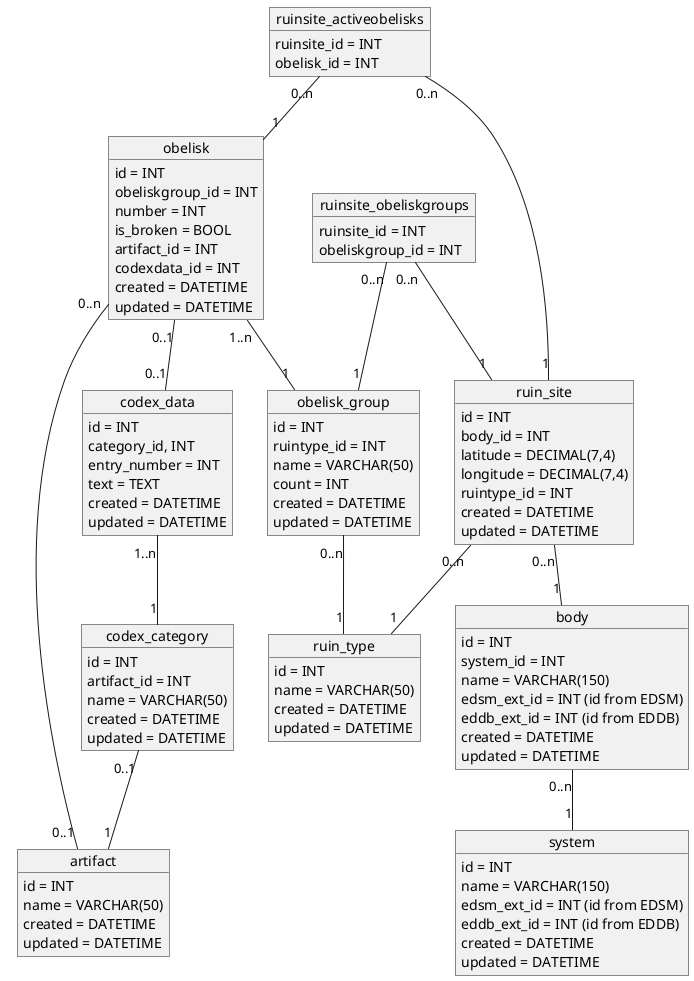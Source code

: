 @startuml

object artifact
artifact : id = INT
artifact : name = VARCHAR(50)
artifact : created = DATETIME
artifact : updated = DATETIME


object codex_category
codex_category : id = INT
codex_category : artifact_id = INT
codex_category : name = VARCHAR(50)
codex_category : created = DATETIME
codex_category : updated = DATETIME

codex_category "0..1" -- "1" artifact


object codex_data
codex_data : id = INT
codex_data : category_id, INT
codex_data : entry_number = INT
codex_data : text = TEXT
codex_data : created = DATETIME
codex_data : updated = DATETIME

codex_data "1..n" -- "1" codex_category


object ruin_type
ruin_type : id = INT
ruin_type : name = VARCHAR(50)
ruin_type : created = DATETIME
ruin_type : updated = DATETIME


object obelisk_group
obelisk_group : id = INT
obelisk_group : ruintype_id = INT
obelisk_group : name = VARCHAR(50)
obelisk_group : count = INT
obelisk_group : created = DATETIME
obelisk_group : updated = DATETIME

obelisk_group "0..n" -- "1" ruin_type


object obelisk
obelisk : id = INT
obelisk : obeliskgroup_id = INT
obelisk : number = INT
obelisk : is_broken = BOOL
obelisk : artifact_id = INT
obelisk : codexdata_id = INT
obelisk : created = DATETIME
obelisk : updated = DATETIME

obelisk "1..n" -- "1" obelisk_group
obelisk "0..n" -- "0..1" artifact
obelisk "0..1" -- "0..1" codex_data


object system
system : id = INT
system : name = VARCHAR(150)
system : edsm_ext_id = INT (id from EDSM)
system : eddb_ext_id = INT (id from EDDB)
system : created = DATETIME
system : updated = DATETIME


object body
body : id = INT
body : system_id = INT
body : name = VARCHAR(150)
body : edsm_ext_id = INT (id from EDSM)
body : eddb_ext_id = INT (id from EDDB)
body : created = DATETIME
body : updated = DATETIME

body "0..n" -- "1" system


object ruin_site
ruin_site : id = INT
ruin_site : body_id = INT
ruin_site : latitude = DECIMAL(7,4)
ruin_site : longitude = DECIMAL(7,4)
ruin_site : ruintype_id = INT
ruin_site : created = DATETIME
ruin_site : updated = DATETIME

ruin_site "0..n" -- "1" body
ruin_site "0..n" -- "1" ruin_type


object ruinsite_obeliskgroups
ruinsite_obeliskgroups : ruinsite_id = INT
ruinsite_obeliskgroups : obeliskgroup_id = INT

ruinsite_obeliskgroups "0..n" -- "1" ruin_site
ruinsite_obeliskgroups "0..n" -- "1" obelisk_group


object ruinsite_activeobelisks
ruinsite_activeobelisks : ruinsite_id = INT
ruinsite_activeobelisks : obelisk_id = INT

ruinsite_activeobelisks "0..n" -- "1" ruin_site
ruinsite_activeobelisks "0..n" -- "1" obelisk

@enduml